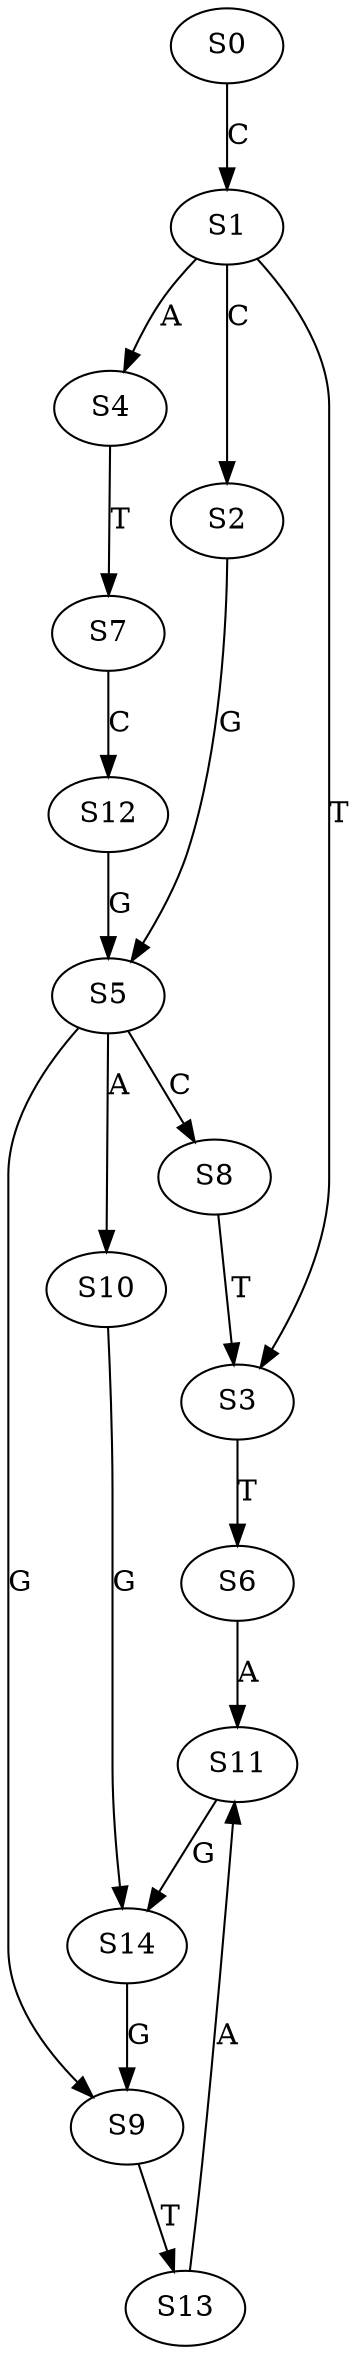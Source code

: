 strict digraph  {
	S0 -> S1 [ label = C ];
	S1 -> S2 [ label = C ];
	S1 -> S3 [ label = T ];
	S1 -> S4 [ label = A ];
	S2 -> S5 [ label = G ];
	S3 -> S6 [ label = T ];
	S4 -> S7 [ label = T ];
	S5 -> S8 [ label = C ];
	S5 -> S9 [ label = G ];
	S5 -> S10 [ label = A ];
	S6 -> S11 [ label = A ];
	S7 -> S12 [ label = C ];
	S8 -> S3 [ label = T ];
	S9 -> S13 [ label = T ];
	S10 -> S14 [ label = G ];
	S11 -> S14 [ label = G ];
	S12 -> S5 [ label = G ];
	S13 -> S11 [ label = A ];
	S14 -> S9 [ label = G ];
}
